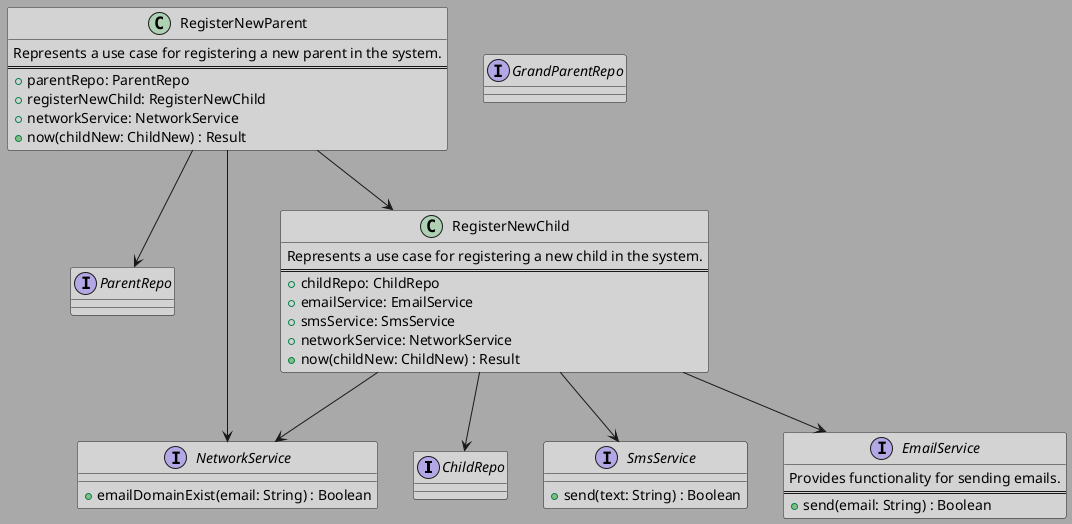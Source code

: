 @startuml
skinparam backgroundColor darkgray
skinparam ClassBackgroundColor lightgray
interface ChildRepo {
}
interface GrandParentRepo {
}
interface ParentRepo {
}
interface SmsService {
	+send(text: String) : Boolean
}
interface NetworkService {
	+emailDomainExist(email: String) : Boolean
}
interface EmailService {
	Provides functionality for sending emails.
	==
	+send(email: String) : Boolean
}
class RegisterNewChild {
	Represents a use case for registering a new child in the system.
	==
	+childRepo: ChildRepo
	+emailService: EmailService
	+smsService: SmsService
	+networkService: NetworkService
	+now(childNew: ChildNew) : Result
}
class RegisterNewParent {
	Represents a use case for registering a new parent in the system.
	==
	+parentRepo: ParentRepo
	+registerNewChild: RegisterNewChild
	+networkService: NetworkService
	+now(childNew: ChildNew) : Result
}
RegisterNewChild --> ChildRepo
RegisterNewChild --> EmailService
RegisterNewChild --> SmsService
RegisterNewChild --> NetworkService
RegisterNewParent --> ParentRepo
RegisterNewParent --> RegisterNewChild
RegisterNewParent --> NetworkService
@enduml